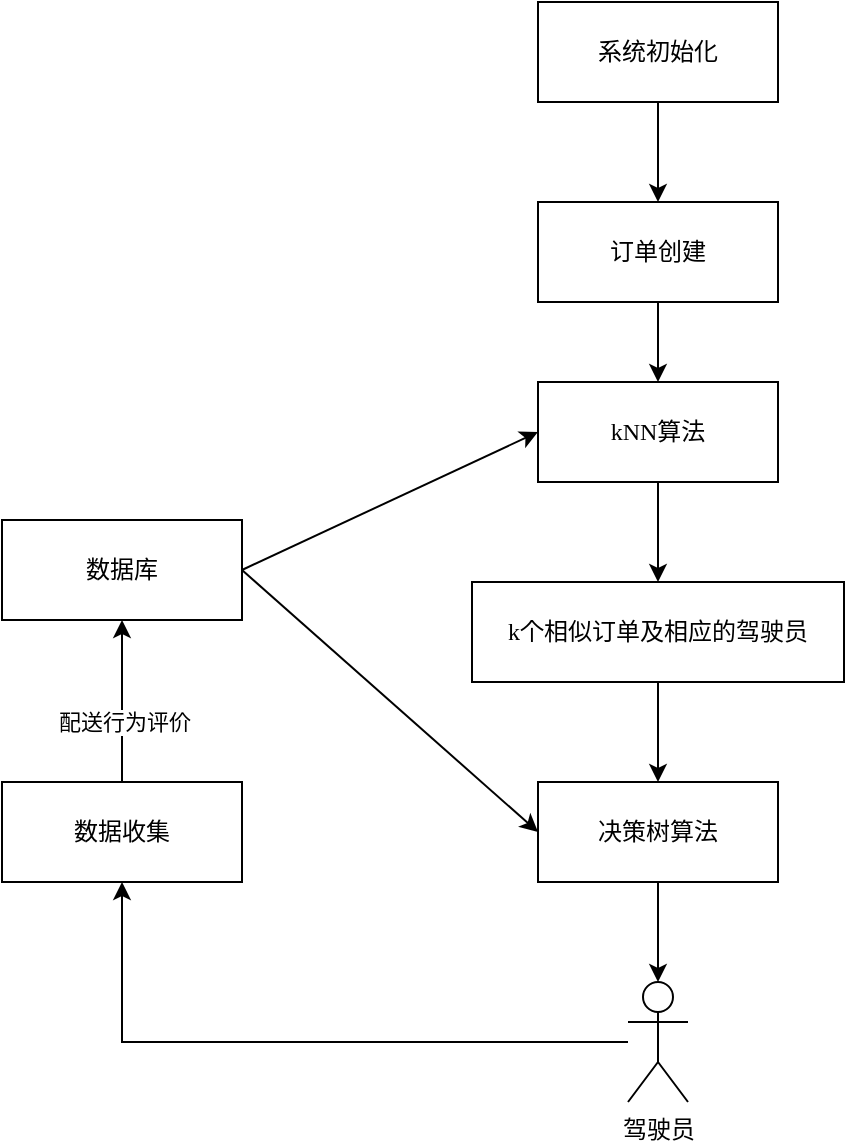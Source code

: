 <mxfile version="13.5.6" type="github">
  <diagram id="PeFQfypTE_811V4LsQpA" name="Page-1">
    <mxGraphModel dx="1426" dy="794" grid="1" gridSize="10" guides="1" tooltips="1" connect="1" arrows="1" fold="1" page="1" pageScale="1" pageWidth="827" pageHeight="1169" math="0" shadow="0">
      <root>
        <mxCell id="0" />
        <mxCell id="1" parent="0" />
        <mxCell id="2WCbWdA5m7WLPWOlQFtL-9" style="edgeStyle=orthogonalEdgeStyle;rounded=0;orthogonalLoop=1;jettySize=auto;html=1;entryX=0.5;entryY=0;entryDx=0;entryDy=0;fontFamily=Georgia;" parent="1" source="2WCbWdA5m7WLPWOlQFtL-1" target="2WCbWdA5m7WLPWOlQFtL-2" edge="1">
          <mxGeometry relative="1" as="geometry" />
        </mxCell>
        <mxCell id="2WCbWdA5m7WLPWOlQFtL-1" value="订单创建" style="rounded=0;whiteSpace=wrap;html=1;fontFamily=Georgia;" parent="1" vertex="1">
          <mxGeometry x="360" y="100" width="120" height="50" as="geometry" />
        </mxCell>
        <mxCell id="2WCbWdA5m7WLPWOlQFtL-10" style="edgeStyle=orthogonalEdgeStyle;rounded=0;orthogonalLoop=1;jettySize=auto;html=1;entryX=0.5;entryY=0;entryDx=0;entryDy=0;fontFamily=Georgia;" parent="1" source="2WCbWdA5m7WLPWOlQFtL-2" target="2WCbWdA5m7WLPWOlQFtL-3" edge="1">
          <mxGeometry relative="1" as="geometry" />
        </mxCell>
        <mxCell id="2WCbWdA5m7WLPWOlQFtL-2" value="kNN算法" style="rounded=0;whiteSpace=wrap;html=1;fontFamily=Georgia;" parent="1" vertex="1">
          <mxGeometry x="360" y="190" width="120" height="50" as="geometry" />
        </mxCell>
        <mxCell id="2WCbWdA5m7WLPWOlQFtL-11" style="edgeStyle=orthogonalEdgeStyle;rounded=0;orthogonalLoop=1;jettySize=auto;html=1;entryX=0.5;entryY=0;entryDx=0;entryDy=0;fontFamily=Georgia;" parent="1" source="2WCbWdA5m7WLPWOlQFtL-3" target="2WCbWdA5m7WLPWOlQFtL-7" edge="1">
          <mxGeometry relative="1" as="geometry" />
        </mxCell>
        <mxCell id="2WCbWdA5m7WLPWOlQFtL-3" value="k个相似订单及相应的驾驶员" style="rounded=0;whiteSpace=wrap;html=1;fontFamily=Georgia;" parent="1" vertex="1">
          <mxGeometry x="327" y="290" width="186" height="50" as="geometry" />
        </mxCell>
        <mxCell id="2WCbWdA5m7WLPWOlQFtL-17" style="edgeStyle=none;rounded=0;orthogonalLoop=1;jettySize=auto;html=1;entryX=0.5;entryY=0;entryDx=0;entryDy=0;entryPerimeter=0;fontFamily=Georgia;" parent="1" source="2WCbWdA5m7WLPWOlQFtL-7" target="2WCbWdA5m7WLPWOlQFtL-15" edge="1">
          <mxGeometry relative="1" as="geometry" />
        </mxCell>
        <mxCell id="2WCbWdA5m7WLPWOlQFtL-7" value="决策树算法" style="rounded=0;whiteSpace=wrap;html=1;fontFamily=Georgia;" parent="1" vertex="1">
          <mxGeometry x="360" y="390" width="120" height="50" as="geometry" />
        </mxCell>
        <mxCell id="2WCbWdA5m7WLPWOlQFtL-20" style="edgeStyle=orthogonalEdgeStyle;rounded=0;orthogonalLoop=1;jettySize=auto;html=1;entryX=0.5;entryY=1;entryDx=0;entryDy=0;exitX=0.5;exitY=0;exitDx=0;exitDy=0;fontFamily=Georgia;" parent="1" source="2WCbWdA5m7WLPWOlQFtL-24" target="2WCbWdA5m7WLPWOlQFtL-19" edge="1">
          <mxGeometry relative="1" as="geometry">
            <mxPoint x="340" y="520" as="targetPoint" />
          </mxGeometry>
        </mxCell>
        <mxCell id="2WCbWdA5m7WLPWOlQFtL-21" value="配送行为评价" style="edgeLabel;html=1;align=center;verticalAlign=middle;resizable=0;points=[];fontFamily=Georgia;" parent="2WCbWdA5m7WLPWOlQFtL-20" vertex="1" connectable="0">
          <mxGeometry x="-0.243" y="-1" relative="1" as="geometry">
            <mxPoint as="offset" />
          </mxGeometry>
        </mxCell>
        <mxCell id="2WCbWdA5m7WLPWOlQFtL-25" style="edgeStyle=orthogonalEdgeStyle;rounded=0;orthogonalLoop=1;jettySize=auto;html=1;entryX=0.5;entryY=1;entryDx=0;entryDy=0;fontFamily=Georgia;" parent="1" source="2WCbWdA5m7WLPWOlQFtL-15" target="2WCbWdA5m7WLPWOlQFtL-24" edge="1">
          <mxGeometry relative="1" as="geometry" />
        </mxCell>
        <mxCell id="2WCbWdA5m7WLPWOlQFtL-15" value="驾驶员" style="shape=umlActor;verticalLabelPosition=bottom;labelBackgroundColor=#ffffff;verticalAlign=top;html=1;outlineConnect=0;fontFamily=Georgia;" parent="1" vertex="1">
          <mxGeometry x="405" y="490" width="30" height="60" as="geometry" />
        </mxCell>
        <mxCell id="2WCbWdA5m7WLPWOlQFtL-22" style="rounded=0;orthogonalLoop=1;jettySize=auto;html=1;entryX=0;entryY=0.5;entryDx=0;entryDy=0;exitX=1;exitY=0.5;exitDx=0;exitDy=0;fontFamily=Georgia;" parent="1" source="2WCbWdA5m7WLPWOlQFtL-19" target="2WCbWdA5m7WLPWOlQFtL-2" edge="1">
          <mxGeometry relative="1" as="geometry" />
        </mxCell>
        <mxCell id="2WCbWdA5m7WLPWOlQFtL-23" style="edgeStyle=none;rounded=0;orthogonalLoop=1;jettySize=auto;html=1;entryX=0;entryY=0.5;entryDx=0;entryDy=0;exitX=1;exitY=0.5;exitDx=0;exitDy=0;fontFamily=Georgia;" parent="1" source="2WCbWdA5m7WLPWOlQFtL-19" target="2WCbWdA5m7WLPWOlQFtL-7" edge="1">
          <mxGeometry relative="1" as="geometry" />
        </mxCell>
        <mxCell id="2WCbWdA5m7WLPWOlQFtL-19" value="数据库" style="rounded=0;whiteSpace=wrap;html=1;fontFamily=Georgia;" parent="1" vertex="1">
          <mxGeometry x="92" y="259" width="120" height="50" as="geometry" />
        </mxCell>
        <mxCell id="2WCbWdA5m7WLPWOlQFtL-24" value="数据收集" style="rounded=0;whiteSpace=wrap;html=1;fontFamily=Georgia;" parent="1" vertex="1">
          <mxGeometry x="92" y="390" width="120" height="50" as="geometry" />
        </mxCell>
        <mxCell id="fOUUdUjOZJCT6rzFa5qx-2" style="edgeStyle=orthogonalEdgeStyle;rounded=0;orthogonalLoop=1;jettySize=auto;html=1;entryX=0.5;entryY=0;entryDx=0;entryDy=0;" edge="1" parent="1" source="fOUUdUjOZJCT6rzFa5qx-1" target="2WCbWdA5m7WLPWOlQFtL-1">
          <mxGeometry relative="1" as="geometry" />
        </mxCell>
        <mxCell id="fOUUdUjOZJCT6rzFa5qx-1" value="系统初始化" style="rounded=0;whiteSpace=wrap;html=1;fontFamily=Georgia;" vertex="1" parent="1">
          <mxGeometry x="360" width="120" height="50" as="geometry" />
        </mxCell>
      </root>
    </mxGraphModel>
  </diagram>
</mxfile>
